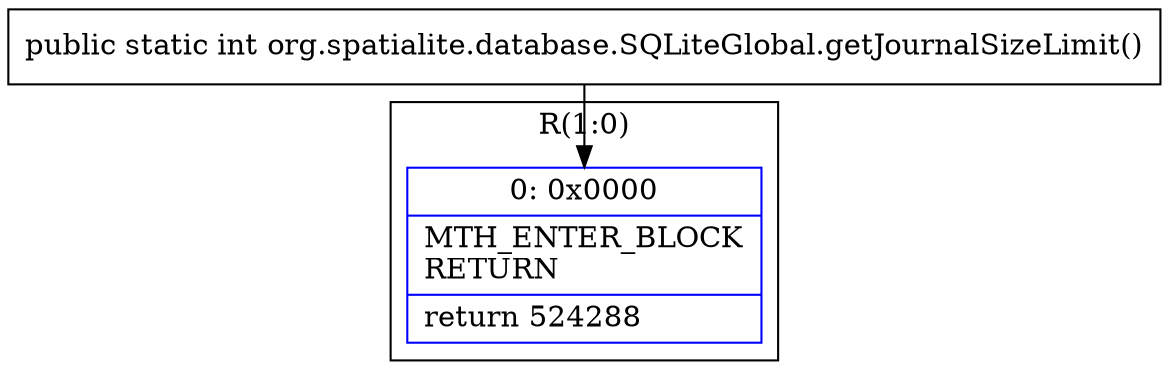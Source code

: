 digraph "CFG fororg.spatialite.database.SQLiteGlobal.getJournalSizeLimit()I" {
subgraph cluster_Region_561846204 {
label = "R(1:0)";
node [shape=record,color=blue];
Node_0 [shape=record,label="{0\:\ 0x0000|MTH_ENTER_BLOCK\lRETURN\l|return 524288\l}"];
}
MethodNode[shape=record,label="{public static int org.spatialite.database.SQLiteGlobal.getJournalSizeLimit() }"];
MethodNode -> Node_0;
}

